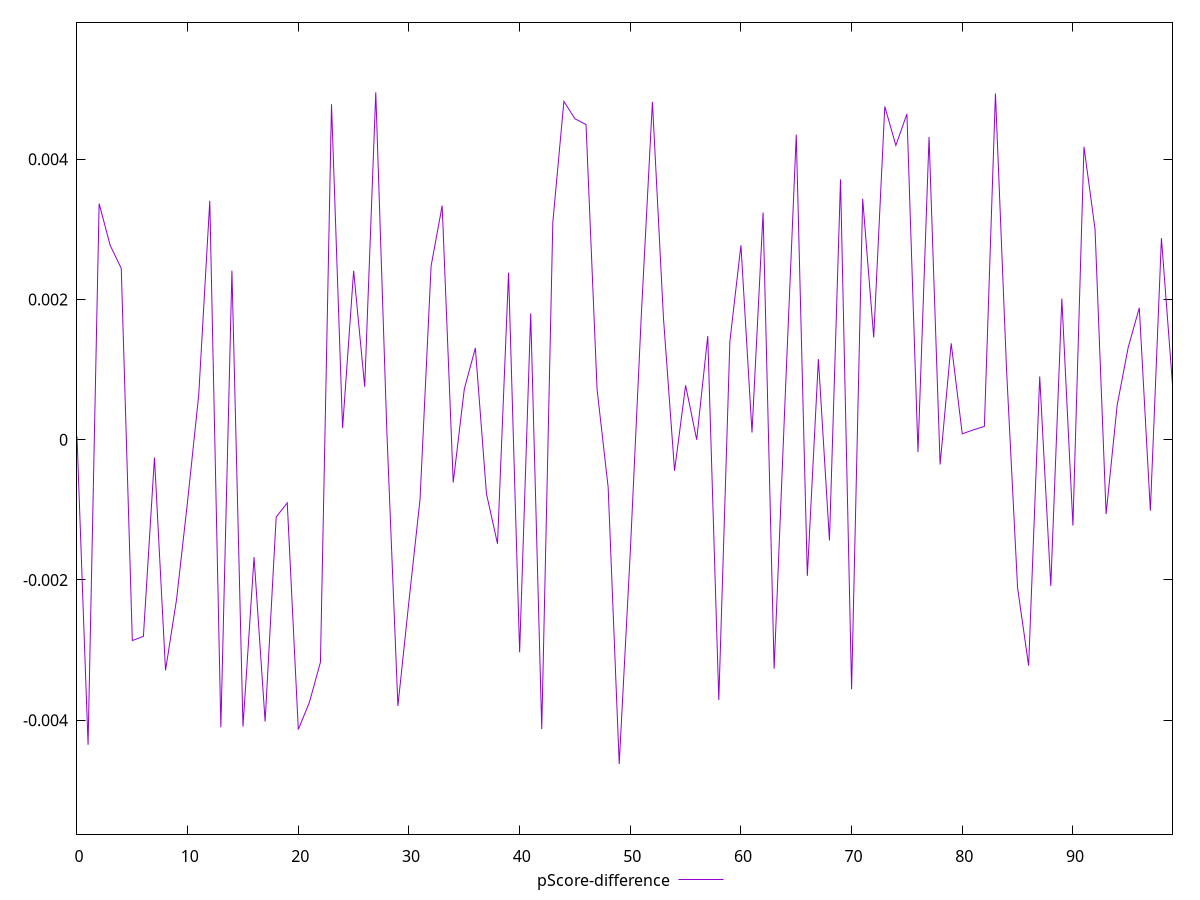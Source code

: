 reset

$pScoreDifference <<EOF
0 0.000045862659654671845
1 -0.004351670591998813
2 0.0033678229419070727
3 0.0027706922951994395
4 0.0024431389733734488
5 -0.0028646447954187026
6 -0.0028049255291652253
7 -0.0002543932036287444
8 -0.0032896822276877735
9 -0.0022742829791594366
10 -0.0008678759963036686
11 0.0006365679987301309
12 0.0034072933467576005
13 -0.004101247775408989
14 0.0024106765703436617
15 -0.004091624659239179
16 -0.001675770186938541
17 -0.004019496649311671
18 -0.0011026992299623117
19 -0.0009008964454231272
20 -0.004133736658186504
21 -0.0037469764913311554
22 -0.0031729041017295456
23 0.004784135272359213
24 0.00016496683345601504
25 0.002409805849305169
26 0.0007541658070716606
27 0.004953730856256056
28 0.00012240547581399142
29 -0.0037977526995178756
30 -0.0023000607495379244
31 -0.0008512106959459587
32 0.0024775166297829054
33 0.003338640423231065
34 -0.0006100223833505058
35 0.0007220464323854925
36 0.0013077478931415865
37 -0.0007676020418665996
38 -0.0014840754714895432
39 0.002382394998590276
40 -0.003031543432835626
41 0.0018004671649675674
42 -0.004125825024123175
43 0.003100622589887969
44 0.004825356973547579
45 0.00457686249519329
46 0.004495742060260488
47 0.0007156175005550436
48 -0.00067793346418904
49 -0.004625867401628403
50 -0.0016011526723980207
51 0.0017851282854760564
52 0.004819012182217586
53 0.0017320132276064104
54 -0.0004425326637026439
55 0.0007750328340994095
56 -2.4449654556502054e-7
57 0.001478779710767042
58 -0.0037125308020116154
59 0.0014019210868075893
60 0.0027731161140930327
61 0.00010301818748104097
62 0.0032399124902728893
63 -0.0032668831790474417
64 0.0006165508316338109
65 0.004351158331579175
66 -0.0019414489943843094
67 0.001149743653812929
68 -0.0014377083466342588
69 0.0037127645783729957
70 -0.0035592204063682464
71 0.003436915551043085
72 0.001459677323024322
73 0.004752556631462235
74 0.0041980078805206045
75 0.004647010746646085
76 -0.0001750910326757671
77 0.004317741547478882
78 -0.00035410031638416495
79 0.0013750948567841093
80 0.0000846531753914137
81 0.0001397794874011815
82 0.0001894736273543307
83 0.004938453697851841
84 0.0010084805408689945
85 -0.0021122217267273147
86 -0.003224030692028257
87 0.0009023839565860392
88 -0.002085763522306383
89 0.0020119353181906607
90 -0.001225341618801501
91 0.0041772519836266175
92 0.0030039445275138466
93 -0.0010596880401190223
94 0.0004924375224120148
95 0.0013192327519873093
96 0.0018809217125292932
97 -0.0010129593008638693
98 0.002874619941176104
99 0.0007869301592124955
EOF

set key outside below
set xrange [0:99]
set yrange [-0.005625867401628403:0.005953730856256056]
set trange [-0.005625867401628403:0.005953730856256056]
set terminal svg size 640, 500 enhanced background rgb 'white'
set output "reports/report_00028_2021-02-24T12-49-42.674Z/mainthread-work-breakdown/samples/agenda/pScore-difference/values.svg"

plot $pScoreDifference title "pScore-difference" with line

reset
